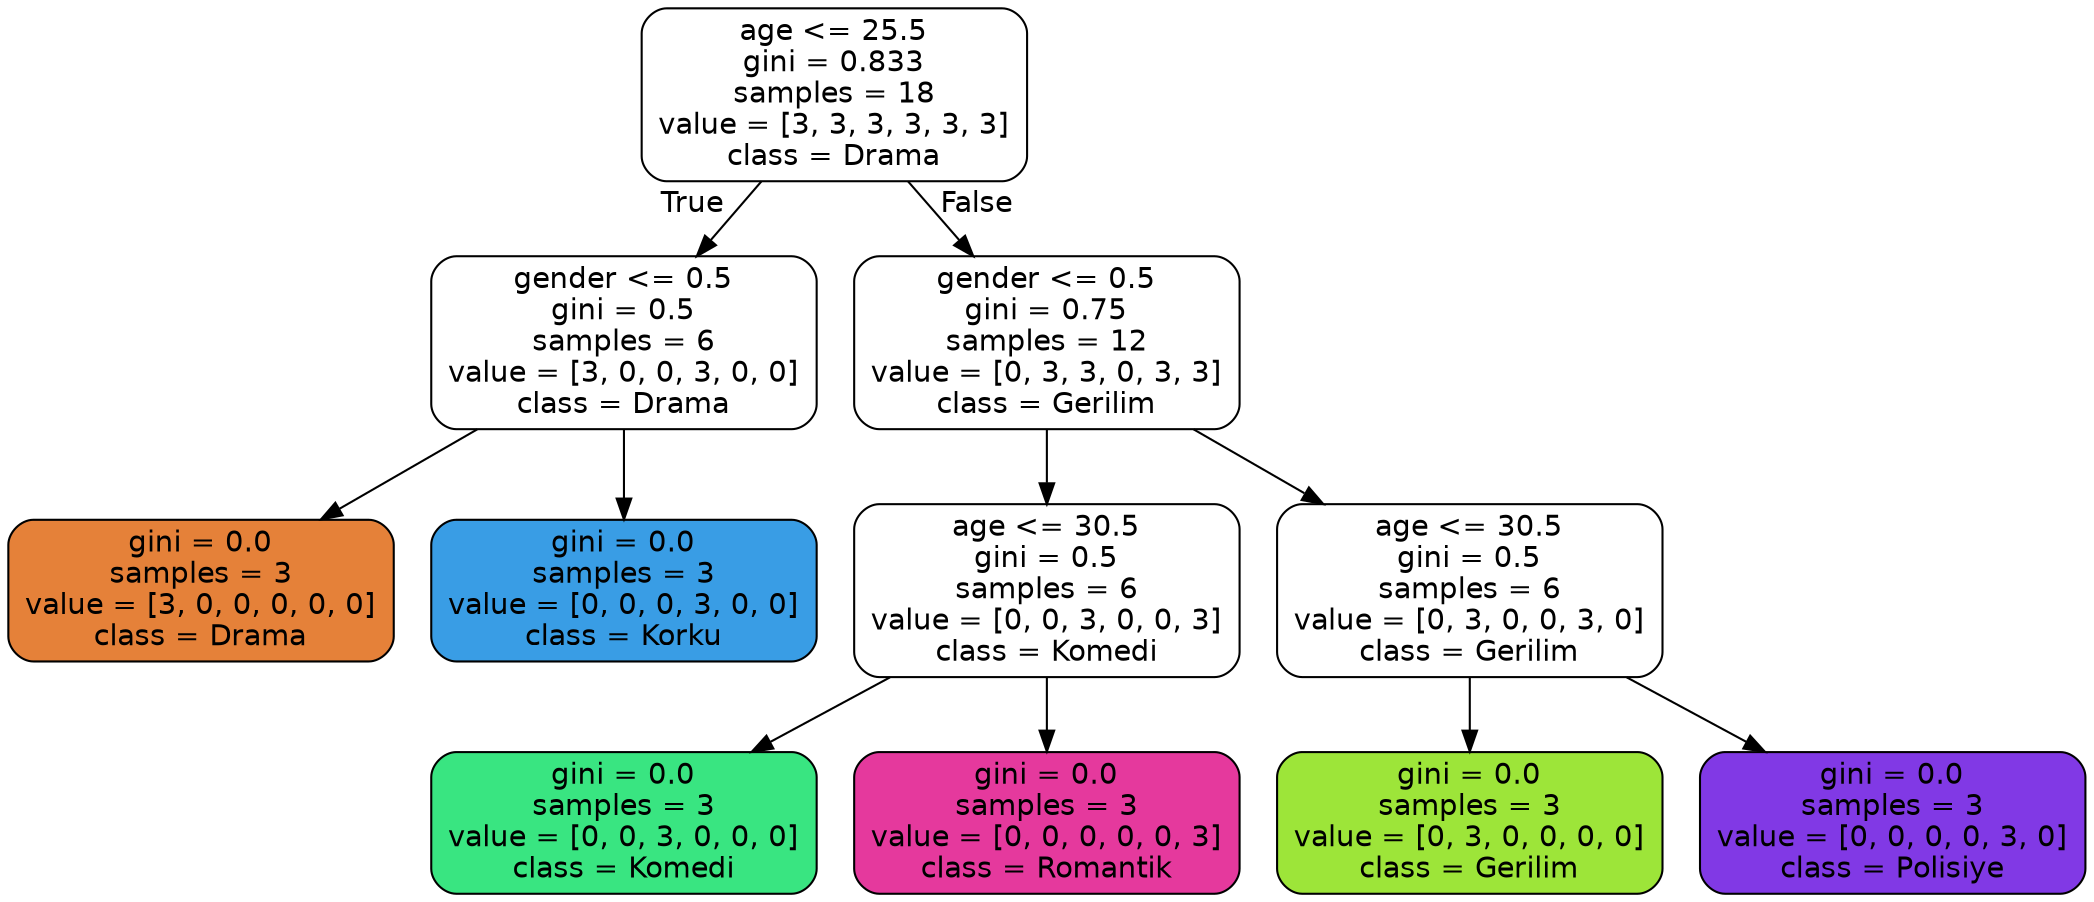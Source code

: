 digraph Tree {
node [shape=box, style="filled, rounded", color="black", fontname="helvetica"] ;
edge [fontname="helvetica"] ;
0 [label="age <= 25.5\ngini = 0.833\nsamples = 18\nvalue = [3, 3, 3, 3, 3, 3]\nclass = Drama", fillcolor="#ffffff"] ;
1 [label="gender <= 0.5\ngini = 0.5\nsamples = 6\nvalue = [3, 0, 0, 3, 0, 0]\nclass = Drama", fillcolor="#ffffff"] ;
0 -> 1 [labeldistance=2.5, labelangle=45, headlabel="True"] ;
2 [label="gini = 0.0\nsamples = 3\nvalue = [3, 0, 0, 0, 0, 0]\nclass = Drama", fillcolor="#e58139"] ;
1 -> 2 ;
3 [label="gini = 0.0\nsamples = 3\nvalue = [0, 0, 0, 3, 0, 0]\nclass = Korku", fillcolor="#399de5"] ;
1 -> 3 ;
4 [label="gender <= 0.5\ngini = 0.75\nsamples = 12\nvalue = [0, 3, 3, 0, 3, 3]\nclass = Gerilim", fillcolor="#ffffff"] ;
0 -> 4 [labeldistance=2.5, labelangle=-45, headlabel="False"] ;
5 [label="age <= 30.5\ngini = 0.5\nsamples = 6\nvalue = [0, 0, 3, 0, 0, 3]\nclass = Komedi", fillcolor="#ffffff"] ;
4 -> 5 ;
6 [label="gini = 0.0\nsamples = 3\nvalue = [0, 0, 3, 0, 0, 0]\nclass = Komedi", fillcolor="#39e581"] ;
5 -> 6 ;
7 [label="gini = 0.0\nsamples = 3\nvalue = [0, 0, 0, 0, 0, 3]\nclass = Romantik", fillcolor="#e5399d"] ;
5 -> 7 ;
8 [label="age <= 30.5\ngini = 0.5\nsamples = 6\nvalue = [0, 3, 0, 0, 3, 0]\nclass = Gerilim", fillcolor="#ffffff"] ;
4 -> 8 ;
9 [label="gini = 0.0\nsamples = 3\nvalue = [0, 3, 0, 0, 0, 0]\nclass = Gerilim", fillcolor="#9de539"] ;
8 -> 9 ;
10 [label="gini = 0.0\nsamples = 3\nvalue = [0, 0, 0, 0, 3, 0]\nclass = Polisiye", fillcolor="#8139e5"] ;
8 -> 10 ;
}

